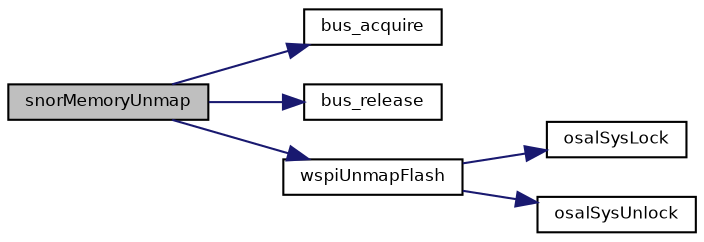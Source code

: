 digraph "snorMemoryUnmap"
{
  bgcolor="transparent";
  edge [fontname="Helvetica",fontsize="8",labelfontname="Helvetica",labelfontsize="8"];
  node [fontname="Helvetica",fontsize="8",shape=record];
  rankdir="LR";
  Node19 [label="snorMemoryUnmap",height=0.2,width=0.4,color="black", fillcolor="grey75", style="filled", fontcolor="black"];
  Node19 -> Node20 [color="midnightblue",fontsize="8",style="solid",fontname="Helvetica"];
  Node20 [label="bus_acquire",height=0.2,width=0.4,color="black",URL="$group___h_a_l___s_e_r_i_a_l___n_o_r.html#ga85d23017f8456c9a79f1b32bac863f3b",tooltip="Bus acquisition and lock. "];
  Node19 -> Node21 [color="midnightblue",fontsize="8",style="solid",fontname="Helvetica"];
  Node21 [label="bus_release",height=0.2,width=0.4,color="black",URL="$group___h_a_l___s_e_r_i_a_l___n_o_r.html#ga2ddbbb72354fe7735e30e349eee0017a",tooltip="Bus release. "];
  Node19 -> Node22 [color="midnightblue",fontsize="8",style="solid",fontname="Helvetica"];
  Node22 [label="wspiUnmapFlash",height=0.2,width=0.4,color="black",URL="$group___w_s_p_i.html#gabd92ddbd07c1e9be7307215363d6fa3b",tooltip="Unmaps from memory space a WSPI flash device. "];
  Node22 -> Node23 [color="midnightblue",fontsize="8",style="solid",fontname="Helvetica"];
  Node23 [label="osalSysLock",height=0.2,width=0.4,color="black",URL="$group___o_s_a_l.html#ga0cb5e528b0114b4ca61c2eb65a0515fa",tooltip="Enters a critical zone from thread context. "];
  Node22 -> Node24 [color="midnightblue",fontsize="8",style="solid",fontname="Helvetica"];
  Node24 [label="osalSysUnlock",height=0.2,width=0.4,color="black",URL="$group___o_s_a_l.html#ga17dbf4a1761019b8d94f43832c506543",tooltip="Leaves a critical zone from thread context. "];
}
